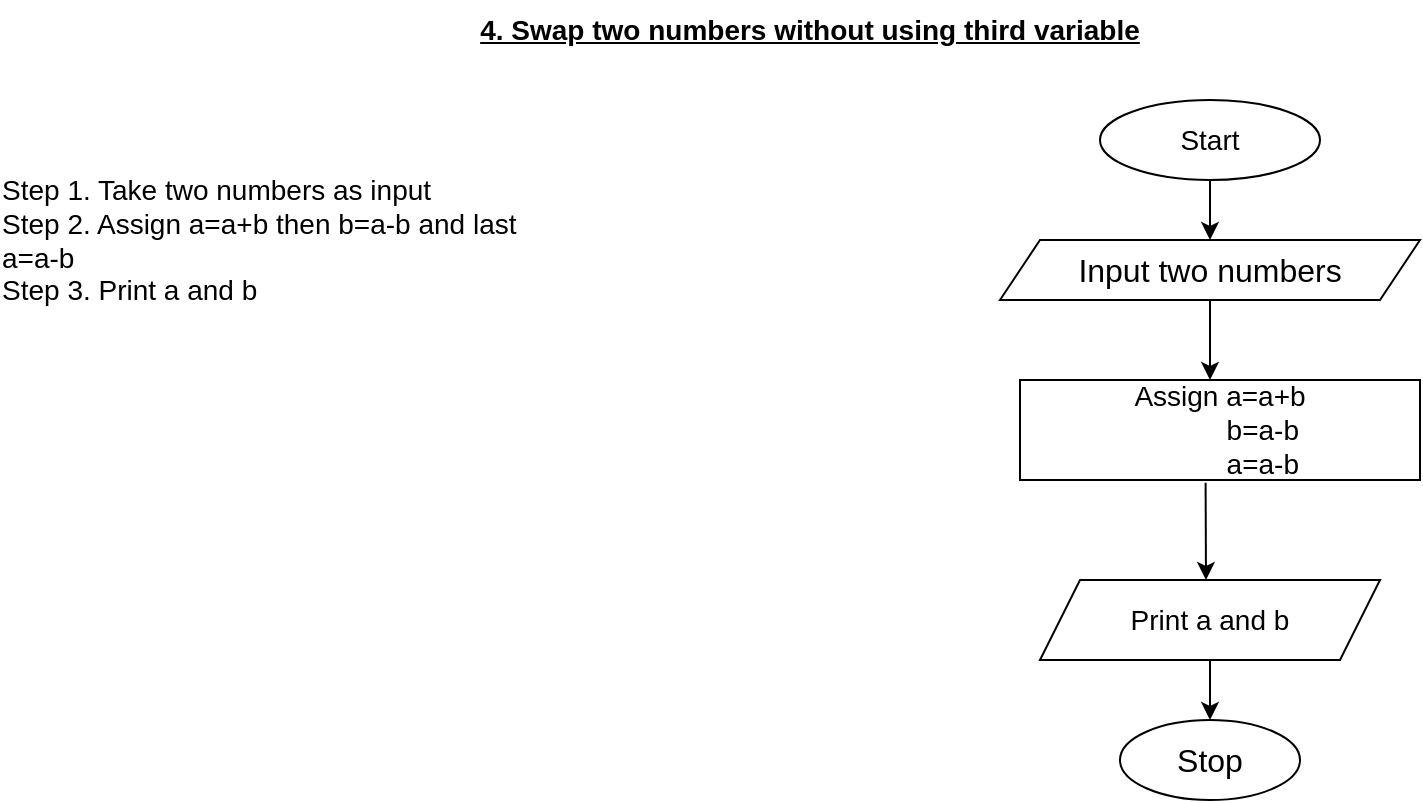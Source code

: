 <mxfile version="13.9.9" type="device"><diagram id="C5RBs43oDa-KdzZeNtuy" name="Page-1"><mxGraphModel dx="1024" dy="584" grid="1" gridSize="10" guides="1" tooltips="1" connect="1" arrows="1" fold="1" page="1" pageScale="1" pageWidth="827" pageHeight="1169" math="0" shadow="0"><root><mxCell id="WIyWlLk6GJQsqaUBKTNV-0"/><mxCell id="WIyWlLk6GJQsqaUBKTNV-1" parent="WIyWlLk6GJQsqaUBKTNV-0"/><mxCell id="KCXqYdKCZESs4pX-mmGX-1" value="&lt;font style=&quot;font-size: 14px&quot;&gt;&lt;b&gt;&lt;u&gt;4. Swap two numbers without using third variable&lt;/u&gt;&lt;/b&gt;&lt;/font&gt;" style="text;html=1;strokeColor=none;fillColor=none;align=center;verticalAlign=middle;whiteSpace=wrap;rounded=0;" vertex="1" parent="WIyWlLk6GJQsqaUBKTNV-1"><mxGeometry x="230" y="10" width="370" height="30" as="geometry"/></mxCell><mxCell id="KCXqYdKCZESs4pX-mmGX-2" value="&lt;font style=&quot;font-size: 14px&quot;&gt;Start&lt;/font&gt;" style="ellipse;whiteSpace=wrap;html=1;" vertex="1" parent="WIyWlLk6GJQsqaUBKTNV-1"><mxGeometry x="560" y="60" width="110" height="40" as="geometry"/></mxCell><mxCell id="KCXqYdKCZESs4pX-mmGX-3" value="" style="endArrow=classic;html=1;exitX=0.5;exitY=1;exitDx=0;exitDy=0;" edge="1" parent="WIyWlLk6GJQsqaUBKTNV-1" source="KCXqYdKCZESs4pX-mmGX-2" target="KCXqYdKCZESs4pX-mmGX-4"><mxGeometry width="50" height="50" relative="1" as="geometry"><mxPoint x="390" y="220" as="sourcePoint"/><mxPoint x="615" y="140" as="targetPoint"/></mxGeometry></mxCell><mxCell id="KCXqYdKCZESs4pX-mmGX-4" value="&lt;font size=&quot;3&quot;&gt;Input two numbers&lt;/font&gt;" style="shape=parallelogram;perimeter=parallelogramPerimeter;whiteSpace=wrap;html=1;fixedSize=1;" vertex="1" parent="WIyWlLk6GJQsqaUBKTNV-1"><mxGeometry x="510" y="130" width="210" height="30" as="geometry"/></mxCell><mxCell id="KCXqYdKCZESs4pX-mmGX-5" value="&lt;font style=&quot;font-size: 14px&quot;&gt;Assign a=a+b&lt;br&gt;&amp;nbsp; &amp;nbsp; &amp;nbsp; &amp;nbsp; &amp;nbsp; &amp;nbsp;b=a-b&lt;br&gt;&amp;nbsp; &amp;nbsp; &amp;nbsp; &amp;nbsp; &amp;nbsp; &amp;nbsp;a=a-b&lt;/font&gt;" style="rounded=0;whiteSpace=wrap;html=1;" vertex="1" parent="WIyWlLk6GJQsqaUBKTNV-1"><mxGeometry x="520" y="200" width="200" height="50" as="geometry"/></mxCell><mxCell id="KCXqYdKCZESs4pX-mmGX-6" value="" style="endArrow=classic;html=1;exitX=0.5;exitY=1;exitDx=0;exitDy=0;" edge="1" parent="WIyWlLk6GJQsqaUBKTNV-1" source="KCXqYdKCZESs4pX-mmGX-4"><mxGeometry width="50" height="50" relative="1" as="geometry"><mxPoint x="390" y="210" as="sourcePoint"/><mxPoint x="615" y="200" as="targetPoint"/></mxGeometry></mxCell><mxCell id="KCXqYdKCZESs4pX-mmGX-7" value="" style="endArrow=classic;html=1;exitX=0.464;exitY=1.028;exitDx=0;exitDy=0;exitPerimeter=0;" edge="1" parent="WIyWlLk6GJQsqaUBKTNV-1" source="KCXqYdKCZESs4pX-mmGX-5"><mxGeometry width="50" height="50" relative="1" as="geometry"><mxPoint x="390" y="200" as="sourcePoint"/><mxPoint x="613" y="300" as="targetPoint"/></mxGeometry></mxCell><mxCell id="KCXqYdKCZESs4pX-mmGX-8" value="&lt;font style=&quot;font-size: 14px&quot;&gt;Print a and b&lt;/font&gt;" style="shape=parallelogram;perimeter=parallelogramPerimeter;whiteSpace=wrap;html=1;fixedSize=1;" vertex="1" parent="WIyWlLk6GJQsqaUBKTNV-1"><mxGeometry x="530" y="300" width="170" height="40" as="geometry"/></mxCell><mxCell id="KCXqYdKCZESs4pX-mmGX-9" value="" style="endArrow=classic;html=1;exitX=0.5;exitY=1;exitDx=0;exitDy=0;" edge="1" parent="WIyWlLk6GJQsqaUBKTNV-1" source="KCXqYdKCZESs4pX-mmGX-8" target="KCXqYdKCZESs4pX-mmGX-10"><mxGeometry width="50" height="50" relative="1" as="geometry"><mxPoint x="390" y="200" as="sourcePoint"/><mxPoint x="615" y="380" as="targetPoint"/></mxGeometry></mxCell><mxCell id="KCXqYdKCZESs4pX-mmGX-10" value="&lt;font size=&quot;3&quot;&gt;Stop&lt;/font&gt;" style="ellipse;whiteSpace=wrap;html=1;" vertex="1" parent="WIyWlLk6GJQsqaUBKTNV-1"><mxGeometry x="570" y="370" width="90" height="40" as="geometry"/></mxCell><mxCell id="KCXqYdKCZESs4pX-mmGX-11" value="&lt;div style=&quot;text-align: left&quot;&gt;&lt;span style=&quot;font-size: 14px&quot;&gt;Step 1. Take two numbers as input&lt;/span&gt;&lt;/div&gt;&lt;font style=&quot;font-size: 14px&quot;&gt;&lt;div style=&quot;text-align: left&quot;&gt;&lt;span&gt;Step 2. Assign a=a+b then b=a-b and last a=a-b&lt;/span&gt;&lt;/div&gt;&lt;div style=&quot;text-align: left&quot;&gt;&lt;span&gt;Step 3. Print a and b&lt;/span&gt;&lt;/div&gt;&lt;/font&gt;" style="text;html=1;strokeColor=none;fillColor=none;align=center;verticalAlign=middle;whiteSpace=wrap;rounded=0;" vertex="1" parent="WIyWlLk6GJQsqaUBKTNV-1"><mxGeometry x="10" y="90" width="260" height="80" as="geometry"/></mxCell></root></mxGraphModel></diagram></mxfile>